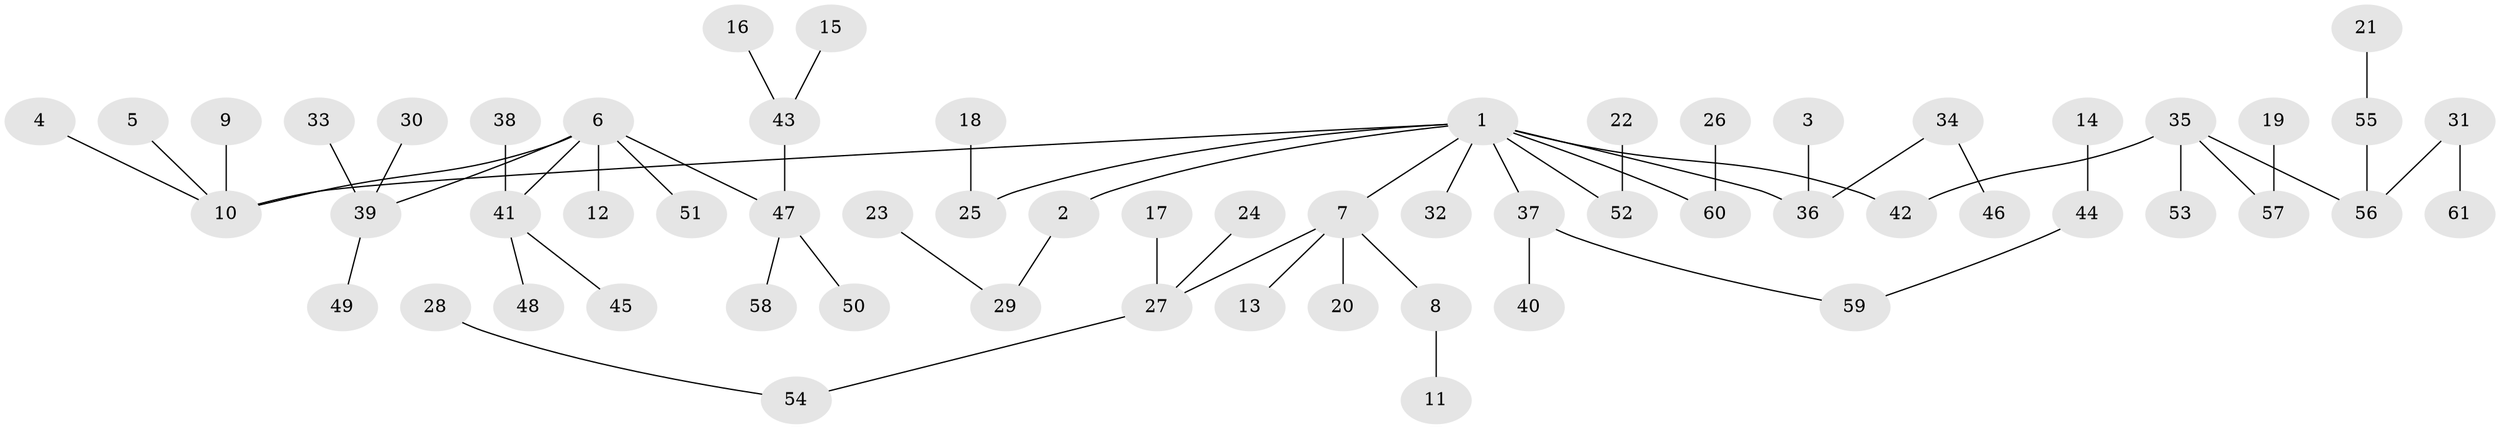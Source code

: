 // original degree distribution, {7: 0.00819672131147541, 5: 0.040983606557377046, 6: 0.02459016393442623, 2: 0.21311475409836064, 3: 0.10655737704918032, 1: 0.5327868852459017, 4: 0.07377049180327869}
// Generated by graph-tools (version 1.1) at 2025/26/03/09/25 03:26:25]
// undirected, 61 vertices, 60 edges
graph export_dot {
graph [start="1"]
  node [color=gray90,style=filled];
  1;
  2;
  3;
  4;
  5;
  6;
  7;
  8;
  9;
  10;
  11;
  12;
  13;
  14;
  15;
  16;
  17;
  18;
  19;
  20;
  21;
  22;
  23;
  24;
  25;
  26;
  27;
  28;
  29;
  30;
  31;
  32;
  33;
  34;
  35;
  36;
  37;
  38;
  39;
  40;
  41;
  42;
  43;
  44;
  45;
  46;
  47;
  48;
  49;
  50;
  51;
  52;
  53;
  54;
  55;
  56;
  57;
  58;
  59;
  60;
  61;
  1 -- 2 [weight=1.0];
  1 -- 7 [weight=1.0];
  1 -- 10 [weight=1.0];
  1 -- 25 [weight=1.0];
  1 -- 32 [weight=1.0];
  1 -- 36 [weight=1.0];
  1 -- 37 [weight=1.0];
  1 -- 42 [weight=1.0];
  1 -- 52 [weight=1.0];
  1 -- 60 [weight=1.0];
  2 -- 29 [weight=1.0];
  3 -- 36 [weight=1.0];
  4 -- 10 [weight=1.0];
  5 -- 10 [weight=1.0];
  6 -- 10 [weight=1.0];
  6 -- 12 [weight=1.0];
  6 -- 39 [weight=1.0];
  6 -- 41 [weight=1.0];
  6 -- 47 [weight=1.0];
  6 -- 51 [weight=1.0];
  7 -- 8 [weight=1.0];
  7 -- 13 [weight=1.0];
  7 -- 20 [weight=1.0];
  7 -- 27 [weight=1.0];
  8 -- 11 [weight=1.0];
  9 -- 10 [weight=1.0];
  14 -- 44 [weight=1.0];
  15 -- 43 [weight=1.0];
  16 -- 43 [weight=1.0];
  17 -- 27 [weight=1.0];
  18 -- 25 [weight=1.0];
  19 -- 57 [weight=1.0];
  21 -- 55 [weight=1.0];
  22 -- 52 [weight=1.0];
  23 -- 29 [weight=1.0];
  24 -- 27 [weight=1.0];
  26 -- 60 [weight=1.0];
  27 -- 54 [weight=1.0];
  28 -- 54 [weight=1.0];
  30 -- 39 [weight=1.0];
  31 -- 56 [weight=1.0];
  31 -- 61 [weight=1.0];
  33 -- 39 [weight=1.0];
  34 -- 36 [weight=1.0];
  34 -- 46 [weight=1.0];
  35 -- 42 [weight=1.0];
  35 -- 53 [weight=1.0];
  35 -- 56 [weight=1.0];
  35 -- 57 [weight=1.0];
  37 -- 40 [weight=1.0];
  37 -- 59 [weight=1.0];
  38 -- 41 [weight=1.0];
  39 -- 49 [weight=1.0];
  41 -- 45 [weight=1.0];
  41 -- 48 [weight=1.0];
  43 -- 47 [weight=1.0];
  44 -- 59 [weight=1.0];
  47 -- 50 [weight=1.0];
  47 -- 58 [weight=1.0];
  55 -- 56 [weight=1.0];
}
